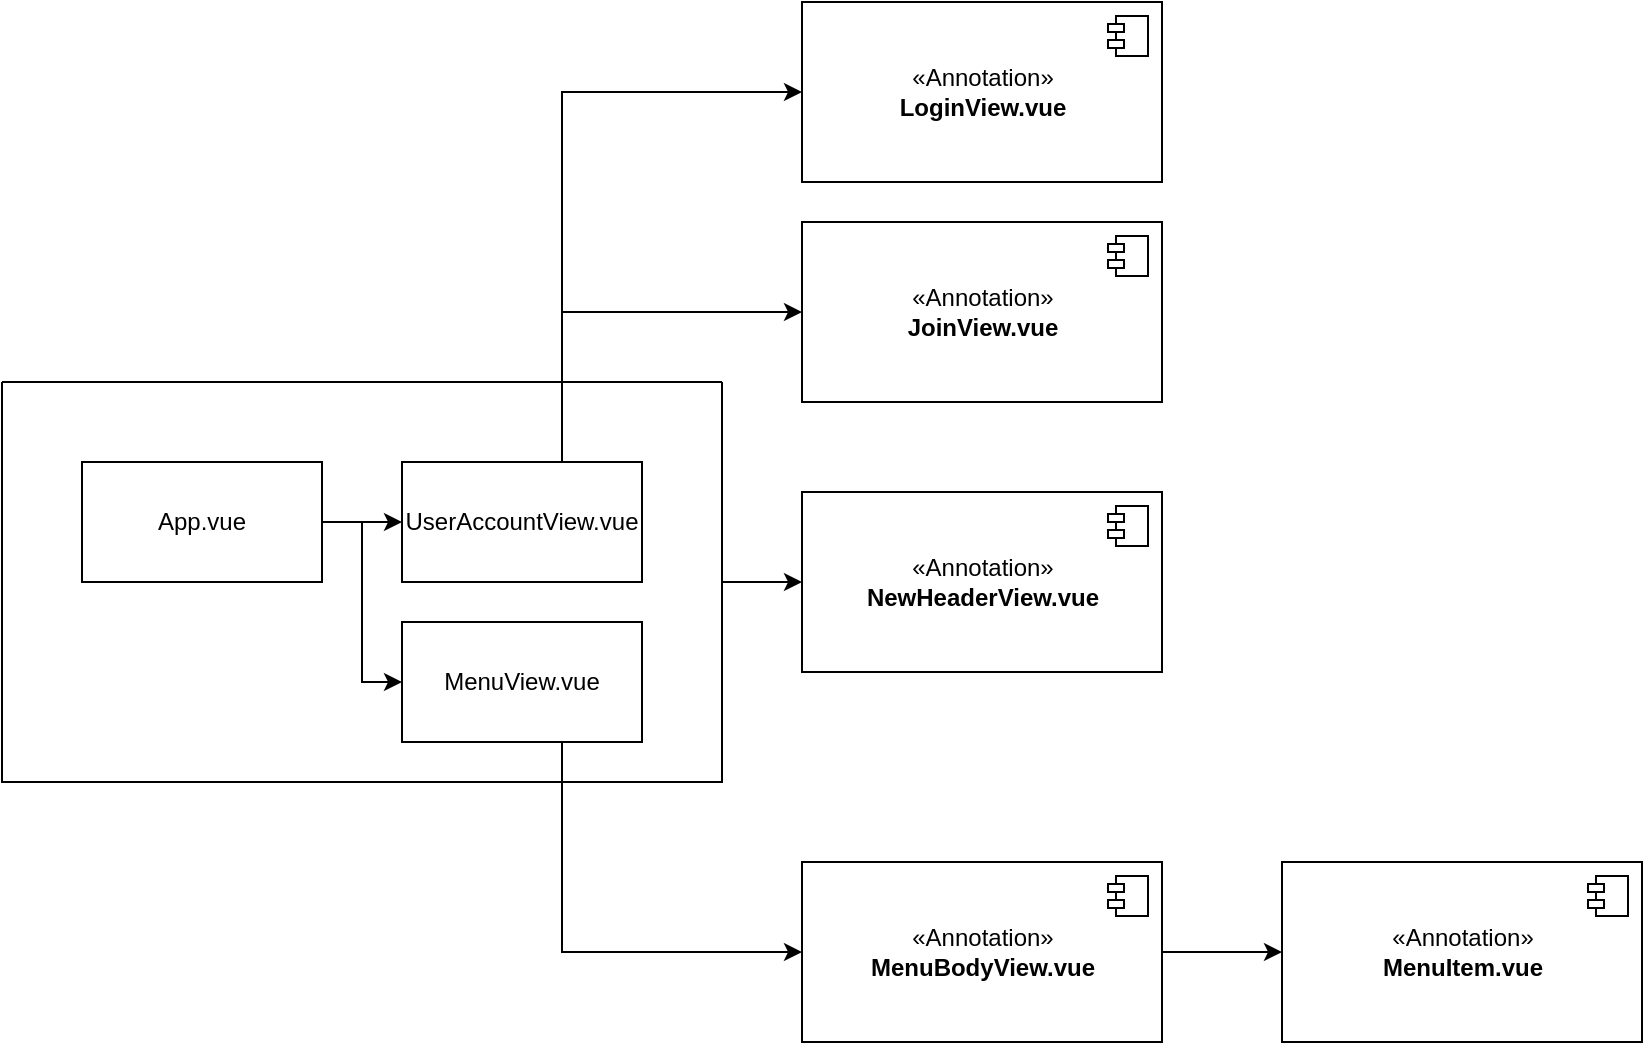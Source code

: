 <mxfile version="20.6.0" type="device"><diagram id="C5RBs43oDa-KdzZeNtuy" name="Page-1"><mxGraphModel dx="1038" dy="1748" grid="1" gridSize="10" guides="1" tooltips="1" connect="1" arrows="1" fold="1" page="1" pageScale="1" pageWidth="827" pageHeight="1169" math="0" shadow="0"><root><mxCell id="WIyWlLk6GJQsqaUBKTNV-0"/><mxCell id="WIyWlLk6GJQsqaUBKTNV-1" parent="WIyWlLk6GJQsqaUBKTNV-0"/><mxCell id="Iim43M-UPhEdvZoitNYK-3" style="edgeStyle=orthogonalEdgeStyle;rounded=0;orthogonalLoop=1;jettySize=auto;html=1;entryX=0;entryY=0.5;entryDx=0;entryDy=0;" edge="1" parent="WIyWlLk6GJQsqaUBKTNV-1" source="Iim43M-UPhEdvZoitNYK-0" target="Iim43M-UPhEdvZoitNYK-1"><mxGeometry relative="1" as="geometry"/></mxCell><mxCell id="Iim43M-UPhEdvZoitNYK-4" style="edgeStyle=orthogonalEdgeStyle;rounded=0;orthogonalLoop=1;jettySize=auto;html=1;entryX=0;entryY=0.5;entryDx=0;entryDy=0;" edge="1" parent="WIyWlLk6GJQsqaUBKTNV-1" source="Iim43M-UPhEdvZoitNYK-0" target="Iim43M-UPhEdvZoitNYK-2"><mxGeometry relative="1" as="geometry"/></mxCell><mxCell id="Iim43M-UPhEdvZoitNYK-0" value="App.vue" style="rounded=0;whiteSpace=wrap;html=1;" vertex="1" parent="WIyWlLk6GJQsqaUBKTNV-1"><mxGeometry x="160" y="80" width="120" height="60" as="geometry"/></mxCell><mxCell id="Iim43M-UPhEdvZoitNYK-25" style="edgeStyle=orthogonalEdgeStyle;rounded=0;orthogonalLoop=1;jettySize=auto;html=1;entryX=0;entryY=0.5;entryDx=0;entryDy=0;" edge="1" parent="WIyWlLk6GJQsqaUBKTNV-1" source="Iim43M-UPhEdvZoitNYK-1" target="Iim43M-UPhEdvZoitNYK-21"><mxGeometry relative="1" as="geometry"><Array as="points"><mxPoint x="400" y="-105"/></Array></mxGeometry></mxCell><mxCell id="Iim43M-UPhEdvZoitNYK-26" style="edgeStyle=orthogonalEdgeStyle;rounded=0;orthogonalLoop=1;jettySize=auto;html=1;entryX=0;entryY=0.5;entryDx=0;entryDy=0;" edge="1" parent="WIyWlLk6GJQsqaUBKTNV-1" source="Iim43M-UPhEdvZoitNYK-1" target="Iim43M-UPhEdvZoitNYK-23"><mxGeometry relative="1" as="geometry"><Array as="points"><mxPoint x="400" y="5"/></Array></mxGeometry></mxCell><mxCell id="Iim43M-UPhEdvZoitNYK-1" value="UserAccountView.vue" style="rounded=0;whiteSpace=wrap;html=1;" vertex="1" parent="WIyWlLk6GJQsqaUBKTNV-1"><mxGeometry x="320" y="80" width="120" height="60" as="geometry"/></mxCell><mxCell id="Iim43M-UPhEdvZoitNYK-20" style="edgeStyle=orthogonalEdgeStyle;rounded=0;orthogonalLoop=1;jettySize=auto;html=1;entryX=0;entryY=0.5;entryDx=0;entryDy=0;" edge="1" parent="WIyWlLk6GJQsqaUBKTNV-1" source="Iim43M-UPhEdvZoitNYK-2" target="Iim43M-UPhEdvZoitNYK-10"><mxGeometry relative="1" as="geometry"><Array as="points"><mxPoint x="400" y="325"/></Array></mxGeometry></mxCell><mxCell id="Iim43M-UPhEdvZoitNYK-2" value="MenuView.vue" style="rounded=0;whiteSpace=wrap;html=1;" vertex="1" parent="WIyWlLk6GJQsqaUBKTNV-1"><mxGeometry x="320" y="160" width="120" height="60" as="geometry"/></mxCell><mxCell id="Iim43M-UPhEdvZoitNYK-6" value="«Annotation»&lt;br&gt;&lt;b&gt;NewHeaderView.vue&lt;/b&gt;" style="html=1;dropTarget=0;" vertex="1" parent="WIyWlLk6GJQsqaUBKTNV-1"><mxGeometry x="520" y="95" width="180" height="90" as="geometry"/></mxCell><mxCell id="Iim43M-UPhEdvZoitNYK-7" value="" style="shape=module;jettyWidth=8;jettyHeight=4;" vertex="1" parent="Iim43M-UPhEdvZoitNYK-6"><mxGeometry x="1" width="20" height="20" relative="1" as="geometry"><mxPoint x="-27" y="7" as="offset"/></mxGeometry></mxCell><mxCell id="Iim43M-UPhEdvZoitNYK-27" style="edgeStyle=orthogonalEdgeStyle;rounded=0;orthogonalLoop=1;jettySize=auto;html=1;entryX=0;entryY=0.5;entryDx=0;entryDy=0;" edge="1" parent="WIyWlLk6GJQsqaUBKTNV-1" source="Iim43M-UPhEdvZoitNYK-10" target="Iim43M-UPhEdvZoitNYK-18"><mxGeometry relative="1" as="geometry"/></mxCell><mxCell id="Iim43M-UPhEdvZoitNYK-10" value="«Annotation»&lt;br&gt;&lt;b&gt;MenuBodyView.vue&lt;/b&gt;" style="html=1;dropTarget=0;" vertex="1" parent="WIyWlLk6GJQsqaUBKTNV-1"><mxGeometry x="520" y="280" width="180" height="90" as="geometry"/></mxCell><mxCell id="Iim43M-UPhEdvZoitNYK-11" value="" style="shape=module;jettyWidth=8;jettyHeight=4;" vertex="1" parent="Iim43M-UPhEdvZoitNYK-10"><mxGeometry x="1" width="20" height="20" relative="1" as="geometry"><mxPoint x="-27" y="7" as="offset"/></mxGeometry></mxCell><mxCell id="Iim43M-UPhEdvZoitNYK-15" value="" style="edgeStyle=orthogonalEdgeStyle;rounded=0;orthogonalLoop=1;jettySize=auto;html=1;" edge="1" parent="WIyWlLk6GJQsqaUBKTNV-1" source="Iim43M-UPhEdvZoitNYK-14" target="Iim43M-UPhEdvZoitNYK-6"><mxGeometry relative="1" as="geometry"/></mxCell><mxCell id="Iim43M-UPhEdvZoitNYK-14" value="" style="swimlane;startSize=0;" vertex="1" parent="WIyWlLk6GJQsqaUBKTNV-1"><mxGeometry x="120" y="40" width="360" height="200" as="geometry"/></mxCell><mxCell id="Iim43M-UPhEdvZoitNYK-18" value="«Annotation»&lt;br&gt;&lt;b&gt;MenuItem.vue&lt;/b&gt;" style="html=1;dropTarget=0;" vertex="1" parent="WIyWlLk6GJQsqaUBKTNV-1"><mxGeometry x="760" y="280" width="180" height="90" as="geometry"/></mxCell><mxCell id="Iim43M-UPhEdvZoitNYK-19" value="" style="shape=module;jettyWidth=8;jettyHeight=4;" vertex="1" parent="Iim43M-UPhEdvZoitNYK-18"><mxGeometry x="1" width="20" height="20" relative="1" as="geometry"><mxPoint x="-27" y="7" as="offset"/></mxGeometry></mxCell><mxCell id="Iim43M-UPhEdvZoitNYK-21" value="«Annotation»&lt;br&gt;&lt;b&gt;LoginView.vue&lt;/b&gt;" style="html=1;dropTarget=0;" vertex="1" parent="WIyWlLk6GJQsqaUBKTNV-1"><mxGeometry x="520" y="-150" width="180" height="90" as="geometry"/></mxCell><mxCell id="Iim43M-UPhEdvZoitNYK-22" value="" style="shape=module;jettyWidth=8;jettyHeight=4;" vertex="1" parent="Iim43M-UPhEdvZoitNYK-21"><mxGeometry x="1" width="20" height="20" relative="1" as="geometry"><mxPoint x="-27" y="7" as="offset"/></mxGeometry></mxCell><mxCell id="Iim43M-UPhEdvZoitNYK-23" value="«Annotation»&lt;br&gt;&lt;b&gt;JoinView.vue&lt;/b&gt;" style="html=1;dropTarget=0;" vertex="1" parent="WIyWlLk6GJQsqaUBKTNV-1"><mxGeometry x="520" y="-40" width="180" height="90" as="geometry"/></mxCell><mxCell id="Iim43M-UPhEdvZoitNYK-24" value="" style="shape=module;jettyWidth=8;jettyHeight=4;" vertex="1" parent="Iim43M-UPhEdvZoitNYK-23"><mxGeometry x="1" width="20" height="20" relative="1" as="geometry"><mxPoint x="-27" y="7" as="offset"/></mxGeometry></mxCell></root></mxGraphModel></diagram></mxfile>